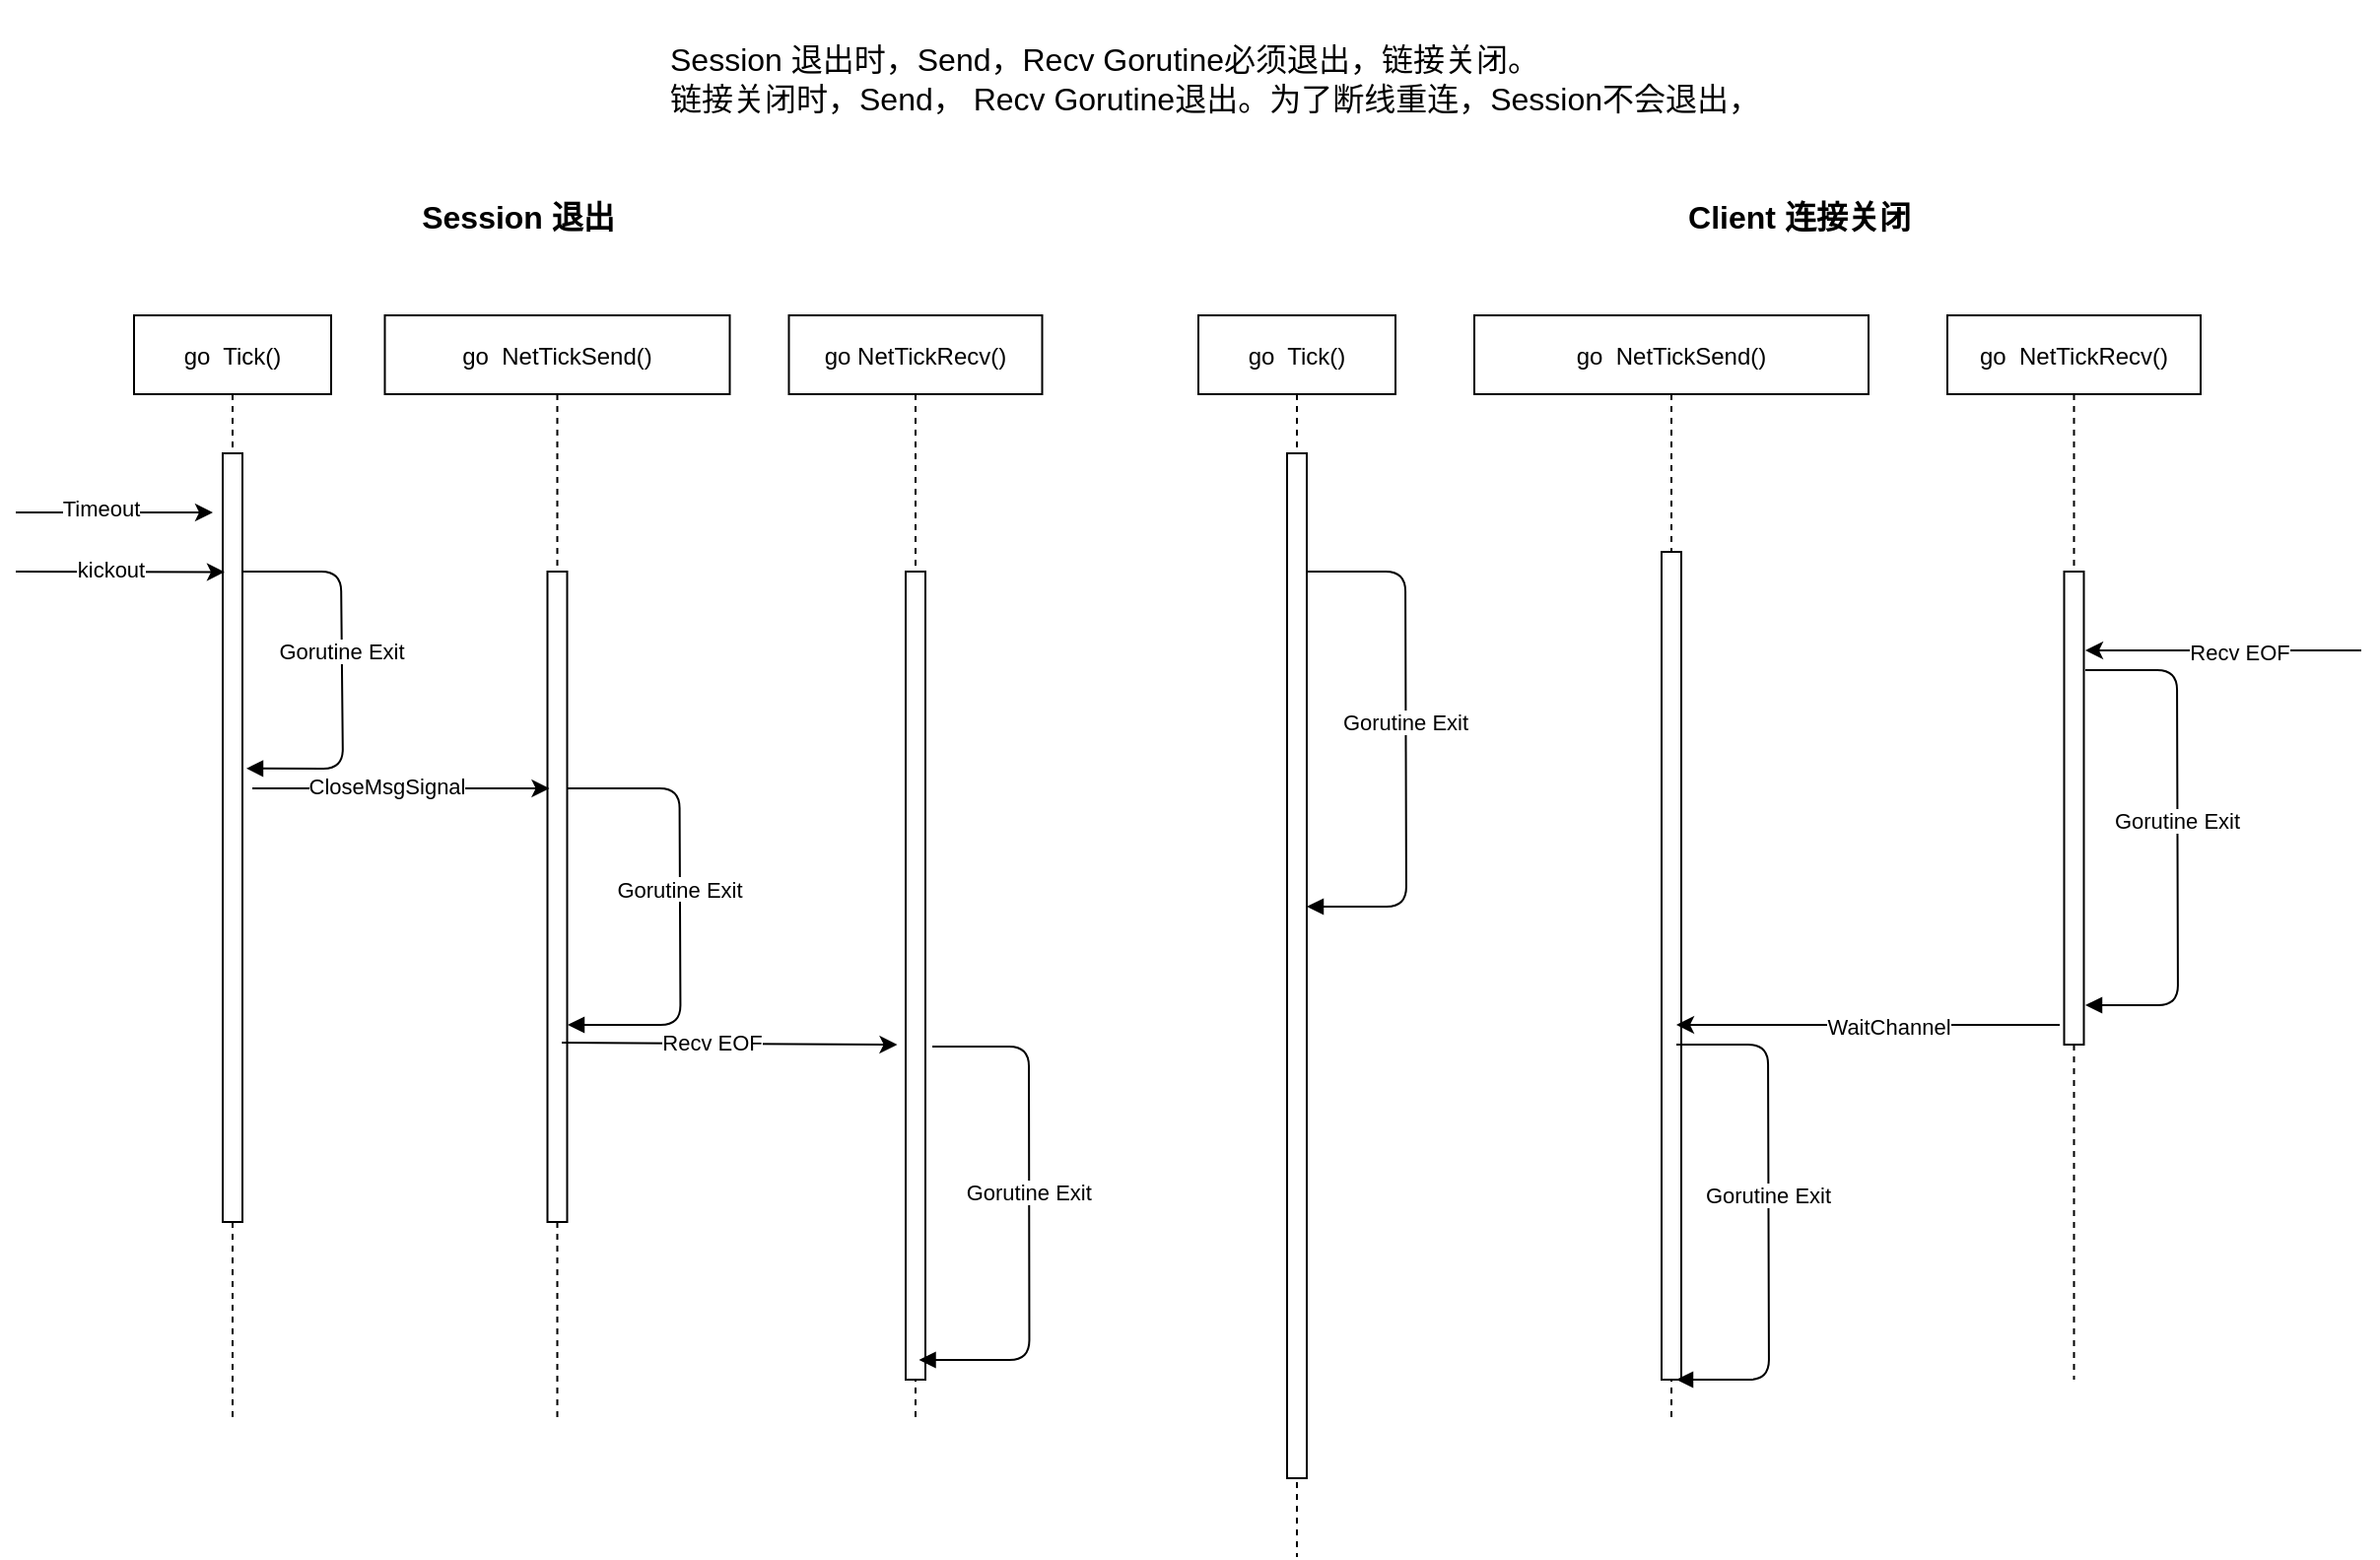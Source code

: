 <mxfile version="14.2.7" type="github">
  <diagram id="kgpKYQtTHZ0yAKxKKP6v" name="Page-1">
    <mxGraphModel dx="1360" dy="-354" grid="1" gridSize="10" guides="1" tooltips="1" connect="1" arrows="1" fold="1" page="1" pageScale="1" pageWidth="850" pageHeight="1100" math="0" shadow="0">
      <root>
        <mxCell id="0" />
        <mxCell id="1" parent="0" />
        <mxCell id="7WVys8btPOXddDeg3xLC-123" value="go  Tick()" style="shape=umlLifeline;perimeter=lifelinePerimeter;container=1;collapsible=0;recursiveResize=0;rounded=0;shadow=0;strokeWidth=1;" vertex="1" parent="1">
          <mxGeometry x="340" y="1320" width="100" height="560" as="geometry" />
        </mxCell>
        <mxCell id="7WVys8btPOXddDeg3xLC-124" value="" style="points=[];perimeter=orthogonalPerimeter;rounded=0;shadow=0;strokeWidth=1;" vertex="1" parent="7WVys8btPOXddDeg3xLC-123">
          <mxGeometry x="45" y="70" width="10" height="390" as="geometry" />
        </mxCell>
        <mxCell id="7WVys8btPOXddDeg3xLC-161" value="Gorutine Exit" style="verticalAlign=bottom;endArrow=block;shadow=0;strokeWidth=1;entryX=1.2;entryY=0.41;entryDx=0;entryDy=0;entryPerimeter=0;" edge="1" parent="7WVys8btPOXddDeg3xLC-123" target="7WVys8btPOXddDeg3xLC-124">
          <mxGeometry relative="1" as="geometry">
            <mxPoint x="55" y="130" as="sourcePoint" />
            <mxPoint x="55" y="169" as="targetPoint" />
            <Array as="points">
              <mxPoint x="105" y="130" />
              <mxPoint x="106" y="230" />
            </Array>
          </mxGeometry>
        </mxCell>
        <mxCell id="7WVys8btPOXddDeg3xLC-127" value="go NetTickRecv()" style="shape=umlLifeline;perimeter=lifelinePerimeter;container=1;collapsible=0;recursiveResize=0;rounded=0;shadow=0;strokeWidth=1;" vertex="1" parent="1">
          <mxGeometry x="672.25" y="1320" width="128.5" height="560" as="geometry" />
        </mxCell>
        <mxCell id="7WVys8btPOXddDeg3xLC-128" value="" style="points=[];perimeter=orthogonalPerimeter;rounded=0;shadow=0;strokeWidth=1;" vertex="1" parent="7WVys8btPOXddDeg3xLC-127">
          <mxGeometry x="59.25" y="130" width="10" height="410" as="geometry" />
        </mxCell>
        <mxCell id="7WVys8btPOXddDeg3xLC-144" value="go  NetTickSend()" style="shape=umlLifeline;perimeter=lifelinePerimeter;container=1;collapsible=0;recursiveResize=0;rounded=0;shadow=0;strokeWidth=1;" vertex="1" parent="1">
          <mxGeometry x="467.25" y="1320" width="175" height="560" as="geometry" />
        </mxCell>
        <mxCell id="7WVys8btPOXddDeg3xLC-145" value="" style="points=[];perimeter=orthogonalPerimeter;rounded=0;shadow=0;strokeWidth=1;" vertex="1" parent="7WVys8btPOXddDeg3xLC-144">
          <mxGeometry x="82.5" y="130" width="10" height="330" as="geometry" />
        </mxCell>
        <mxCell id="7WVys8btPOXddDeg3xLC-146" value="" style="endArrow=classic;html=1;" edge="1" parent="1">
          <mxGeometry width="50" height="50" relative="1" as="geometry">
            <mxPoint x="280" y="1420" as="sourcePoint" />
            <mxPoint x="380" y="1420" as="targetPoint" />
          </mxGeometry>
        </mxCell>
        <mxCell id="7WVys8btPOXddDeg3xLC-148" value="Timeout" style="edgeLabel;html=1;align=center;verticalAlign=middle;resizable=0;points=[];" vertex="1" connectable="0" parent="7WVys8btPOXddDeg3xLC-146">
          <mxGeometry x="-0.151" y="2" relative="1" as="geometry">
            <mxPoint as="offset" />
          </mxGeometry>
        </mxCell>
        <mxCell id="7WVys8btPOXddDeg3xLC-147" value="" style="endArrow=classic;html=1;entryX=0.475;entryY=0.179;entryDx=0;entryDy=0;entryPerimeter=0;" edge="1" parent="1">
          <mxGeometry width="50" height="50" relative="1" as="geometry">
            <mxPoint x="280" y="1450" as="sourcePoint" />
            <mxPoint x="386" y="1450.24" as="targetPoint" />
          </mxGeometry>
        </mxCell>
        <mxCell id="7WVys8btPOXddDeg3xLC-149" value="kickout" style="edgeLabel;html=1;align=center;verticalAlign=middle;resizable=0;points=[];" vertex="1" connectable="0" parent="7WVys8btPOXddDeg3xLC-147">
          <mxGeometry x="-0.107" y="1" relative="1" as="geometry">
            <mxPoint as="offset" />
          </mxGeometry>
        </mxCell>
        <mxCell id="7WVys8btPOXddDeg3xLC-150" value="" style="endArrow=classic;html=1;" edge="1" parent="1">
          <mxGeometry width="50" height="50" relative="1" as="geometry">
            <mxPoint x="400" y="1560" as="sourcePoint" />
            <mxPoint x="550.75" y="1560" as="targetPoint" />
          </mxGeometry>
        </mxCell>
        <mxCell id="7WVys8btPOXddDeg3xLC-151" value="CloseMsgSignal" style="edgeLabel;html=1;align=center;verticalAlign=middle;resizable=0;points=[];" vertex="1" connectable="0" parent="7WVys8btPOXddDeg3xLC-150">
          <mxGeometry x="-0.107" y="1" relative="1" as="geometry">
            <mxPoint as="offset" />
          </mxGeometry>
        </mxCell>
        <mxCell id="7WVys8btPOXddDeg3xLC-164" value="Gorutine Exit" style="verticalAlign=bottom;endArrow=block;shadow=0;strokeWidth=1;" edge="1" parent="1">
          <mxGeometry relative="1" as="geometry">
            <mxPoint x="560" y="1560" as="sourcePoint" />
            <mxPoint x="560" y="1680" as="targetPoint" />
            <Array as="points">
              <mxPoint x="616.75" y="1560" />
              <mxPoint x="617.25" y="1680" />
              <mxPoint x="592.25" y="1680" />
            </Array>
          </mxGeometry>
        </mxCell>
        <mxCell id="7WVys8btPOXddDeg3xLC-165" value="Gorutine Exit" style="verticalAlign=bottom;endArrow=block;shadow=0;strokeWidth=1;" edge="1" parent="1">
          <mxGeometry relative="1" as="geometry">
            <mxPoint x="745" y="1691" as="sourcePoint" />
            <mxPoint x="738.25" y="1850" as="targetPoint" />
            <Array as="points">
              <mxPoint x="794" y="1691" />
              <mxPoint x="794.25" y="1850" />
            </Array>
          </mxGeometry>
        </mxCell>
        <mxCell id="7WVys8btPOXddDeg3xLC-166" value="" style="endArrow=classic;html=1;exitX=0.513;exitY=0.659;exitDx=0;exitDy=0;exitPerimeter=0;" edge="1" parent="1" source="7WVys8btPOXddDeg3xLC-144">
          <mxGeometry width="50" height="50" relative="1" as="geometry">
            <mxPoint x="567.25" y="1690" as="sourcePoint" />
            <mxPoint x="727.25" y="1690" as="targetPoint" />
          </mxGeometry>
        </mxCell>
        <mxCell id="7WVys8btPOXddDeg3xLC-167" value="Recv EOF" style="edgeLabel;html=1;align=center;verticalAlign=middle;resizable=0;points=[];" vertex="1" connectable="0" parent="7WVys8btPOXddDeg3xLC-166">
          <mxGeometry x="-0.107" y="1" relative="1" as="geometry">
            <mxPoint as="offset" />
          </mxGeometry>
        </mxCell>
        <mxCell id="7WVys8btPOXddDeg3xLC-168" value="go  Tick()" style="shape=umlLifeline;perimeter=lifelinePerimeter;container=1;collapsible=0;recursiveResize=0;rounded=0;shadow=0;strokeWidth=1;" vertex="1" parent="1">
          <mxGeometry x="880" y="1320" width="100" height="630" as="geometry" />
        </mxCell>
        <mxCell id="7WVys8btPOXddDeg3xLC-169" value="" style="points=[];perimeter=orthogonalPerimeter;rounded=0;shadow=0;strokeWidth=1;" vertex="1" parent="7WVys8btPOXddDeg3xLC-168">
          <mxGeometry x="45" y="70" width="10" height="520" as="geometry" />
        </mxCell>
        <mxCell id="7WVys8btPOXddDeg3xLC-170" value="Gorutine Exit" style="verticalAlign=bottom;endArrow=block;shadow=0;strokeWidth=1;" edge="1" parent="7WVys8btPOXddDeg3xLC-168">
          <mxGeometry relative="1" as="geometry">
            <mxPoint x="55" y="130" as="sourcePoint" />
            <mxPoint x="55" y="300" as="targetPoint" />
            <Array as="points">
              <mxPoint x="105" y="130" />
              <mxPoint x="105.5" y="300" />
            </Array>
          </mxGeometry>
        </mxCell>
        <mxCell id="7WVys8btPOXddDeg3xLC-171" value="go  NetTickRecv()" style="shape=umlLifeline;perimeter=lifelinePerimeter;container=1;collapsible=0;recursiveResize=0;rounded=0;shadow=0;strokeWidth=1;" vertex="1" parent="1">
          <mxGeometry x="1260" y="1320" width="128.5" height="540" as="geometry" />
        </mxCell>
        <mxCell id="7WVys8btPOXddDeg3xLC-172" value="" style="points=[];perimeter=orthogonalPerimeter;rounded=0;shadow=0;strokeWidth=1;" vertex="1" parent="7WVys8btPOXddDeg3xLC-171">
          <mxGeometry x="59.25" y="130" width="10" height="240" as="geometry" />
        </mxCell>
        <mxCell id="7WVys8btPOXddDeg3xLC-173" value="go  NetTickSend()" style="shape=umlLifeline;perimeter=lifelinePerimeter;container=1;collapsible=0;recursiveResize=0;rounded=0;shadow=0;strokeWidth=1;" vertex="1" parent="1">
          <mxGeometry x="1020" y="1320" width="200" height="560" as="geometry" />
        </mxCell>
        <mxCell id="7WVys8btPOXddDeg3xLC-174" value="" style="points=[];perimeter=orthogonalPerimeter;rounded=0;shadow=0;strokeWidth=1;" vertex="1" parent="7WVys8btPOXddDeg3xLC-173">
          <mxGeometry x="95" y="120" width="10" height="420" as="geometry" />
        </mxCell>
        <mxCell id="7WVys8btPOXddDeg3xLC-182" value="Gorutine Exit" style="verticalAlign=bottom;endArrow=block;shadow=0;strokeWidth=1;" edge="1" parent="1">
          <mxGeometry relative="1" as="geometry">
            <mxPoint x="1330" y="1500" as="sourcePoint" />
            <mxPoint x="1330" y="1670" as="targetPoint" />
            <Array as="points">
              <mxPoint x="1376.5" y="1500" />
              <mxPoint x="1377" y="1670" />
            </Array>
          </mxGeometry>
        </mxCell>
        <mxCell id="7WVys8btPOXddDeg3xLC-183" value="" style="endArrow=classic;html=1;" edge="1" parent="1">
          <mxGeometry width="50" height="50" relative="1" as="geometry">
            <mxPoint x="1470" y="1490" as="sourcePoint" />
            <mxPoint x="1330" y="1490" as="targetPoint" />
          </mxGeometry>
        </mxCell>
        <mxCell id="7WVys8btPOXddDeg3xLC-184" value="Recv EOF" style="edgeLabel;html=1;align=center;verticalAlign=middle;resizable=0;points=[];" vertex="1" connectable="0" parent="7WVys8btPOXddDeg3xLC-183">
          <mxGeometry x="-0.107" y="1" relative="1" as="geometry">
            <mxPoint as="offset" />
          </mxGeometry>
        </mxCell>
        <mxCell id="7WVys8btPOXddDeg3xLC-185" value="" style="endArrow=classic;html=1;" edge="1" parent="1">
          <mxGeometry width="50" height="50" relative="1" as="geometry">
            <mxPoint x="1317" y="1680" as="sourcePoint" />
            <mxPoint x="1122.5" y="1680" as="targetPoint" />
          </mxGeometry>
        </mxCell>
        <mxCell id="7WVys8btPOXddDeg3xLC-186" value="WaitChannel" style="edgeLabel;html=1;align=center;verticalAlign=middle;resizable=0;points=[];" vertex="1" connectable="0" parent="7WVys8btPOXddDeg3xLC-185">
          <mxGeometry x="-0.107" y="1" relative="1" as="geometry">
            <mxPoint as="offset" />
          </mxGeometry>
        </mxCell>
        <mxCell id="7WVys8btPOXddDeg3xLC-187" value="Gorutine Exit" style="verticalAlign=bottom;endArrow=block;shadow=0;strokeWidth=1;" edge="1" parent="1">
          <mxGeometry relative="1" as="geometry">
            <mxPoint x="1122.5" y="1690" as="sourcePoint" />
            <mxPoint x="1122.5" y="1860" as="targetPoint" />
            <Array as="points">
              <mxPoint x="1169" y="1690" />
              <mxPoint x="1169.5" y="1860" />
            </Array>
          </mxGeometry>
        </mxCell>
        <mxCell id="7WVys8btPOXddDeg3xLC-188" value="Session 退出" style="text;html=1;strokeColor=none;fillColor=none;align=center;verticalAlign=middle;whiteSpace=wrap;rounded=0;fontStyle=1;fontSize=16;" vertex="1" parent="1">
          <mxGeometry x="480" y="1260" width="110" height="20" as="geometry" />
        </mxCell>
        <mxCell id="7WVys8btPOXddDeg3xLC-189" value="Client 连接关闭" style="text;html=1;strokeColor=none;fillColor=none;align=center;verticalAlign=middle;whiteSpace=wrap;rounded=0;fontSize=16;fontStyle=1" vertex="1" parent="1">
          <mxGeometry x="1110" y="1260" width="150" height="20" as="geometry" />
        </mxCell>
        <mxCell id="7WVys8btPOXddDeg3xLC-190" value="Session 退出时，Send，Recv Gorutine必须退出，链接关闭。&lt;br&gt;链接关闭时，Send， Recv Gorutine退出。为了断线重连，Session不会退出，" style="text;html=1;strokeColor=none;fillColor=none;align=left;verticalAlign=middle;whiteSpace=wrap;rounded=0;fontSize=16;" vertex="1" parent="1">
          <mxGeometry x="610" y="1160" width="570" height="80" as="geometry" />
        </mxCell>
      </root>
    </mxGraphModel>
  </diagram>
</mxfile>
